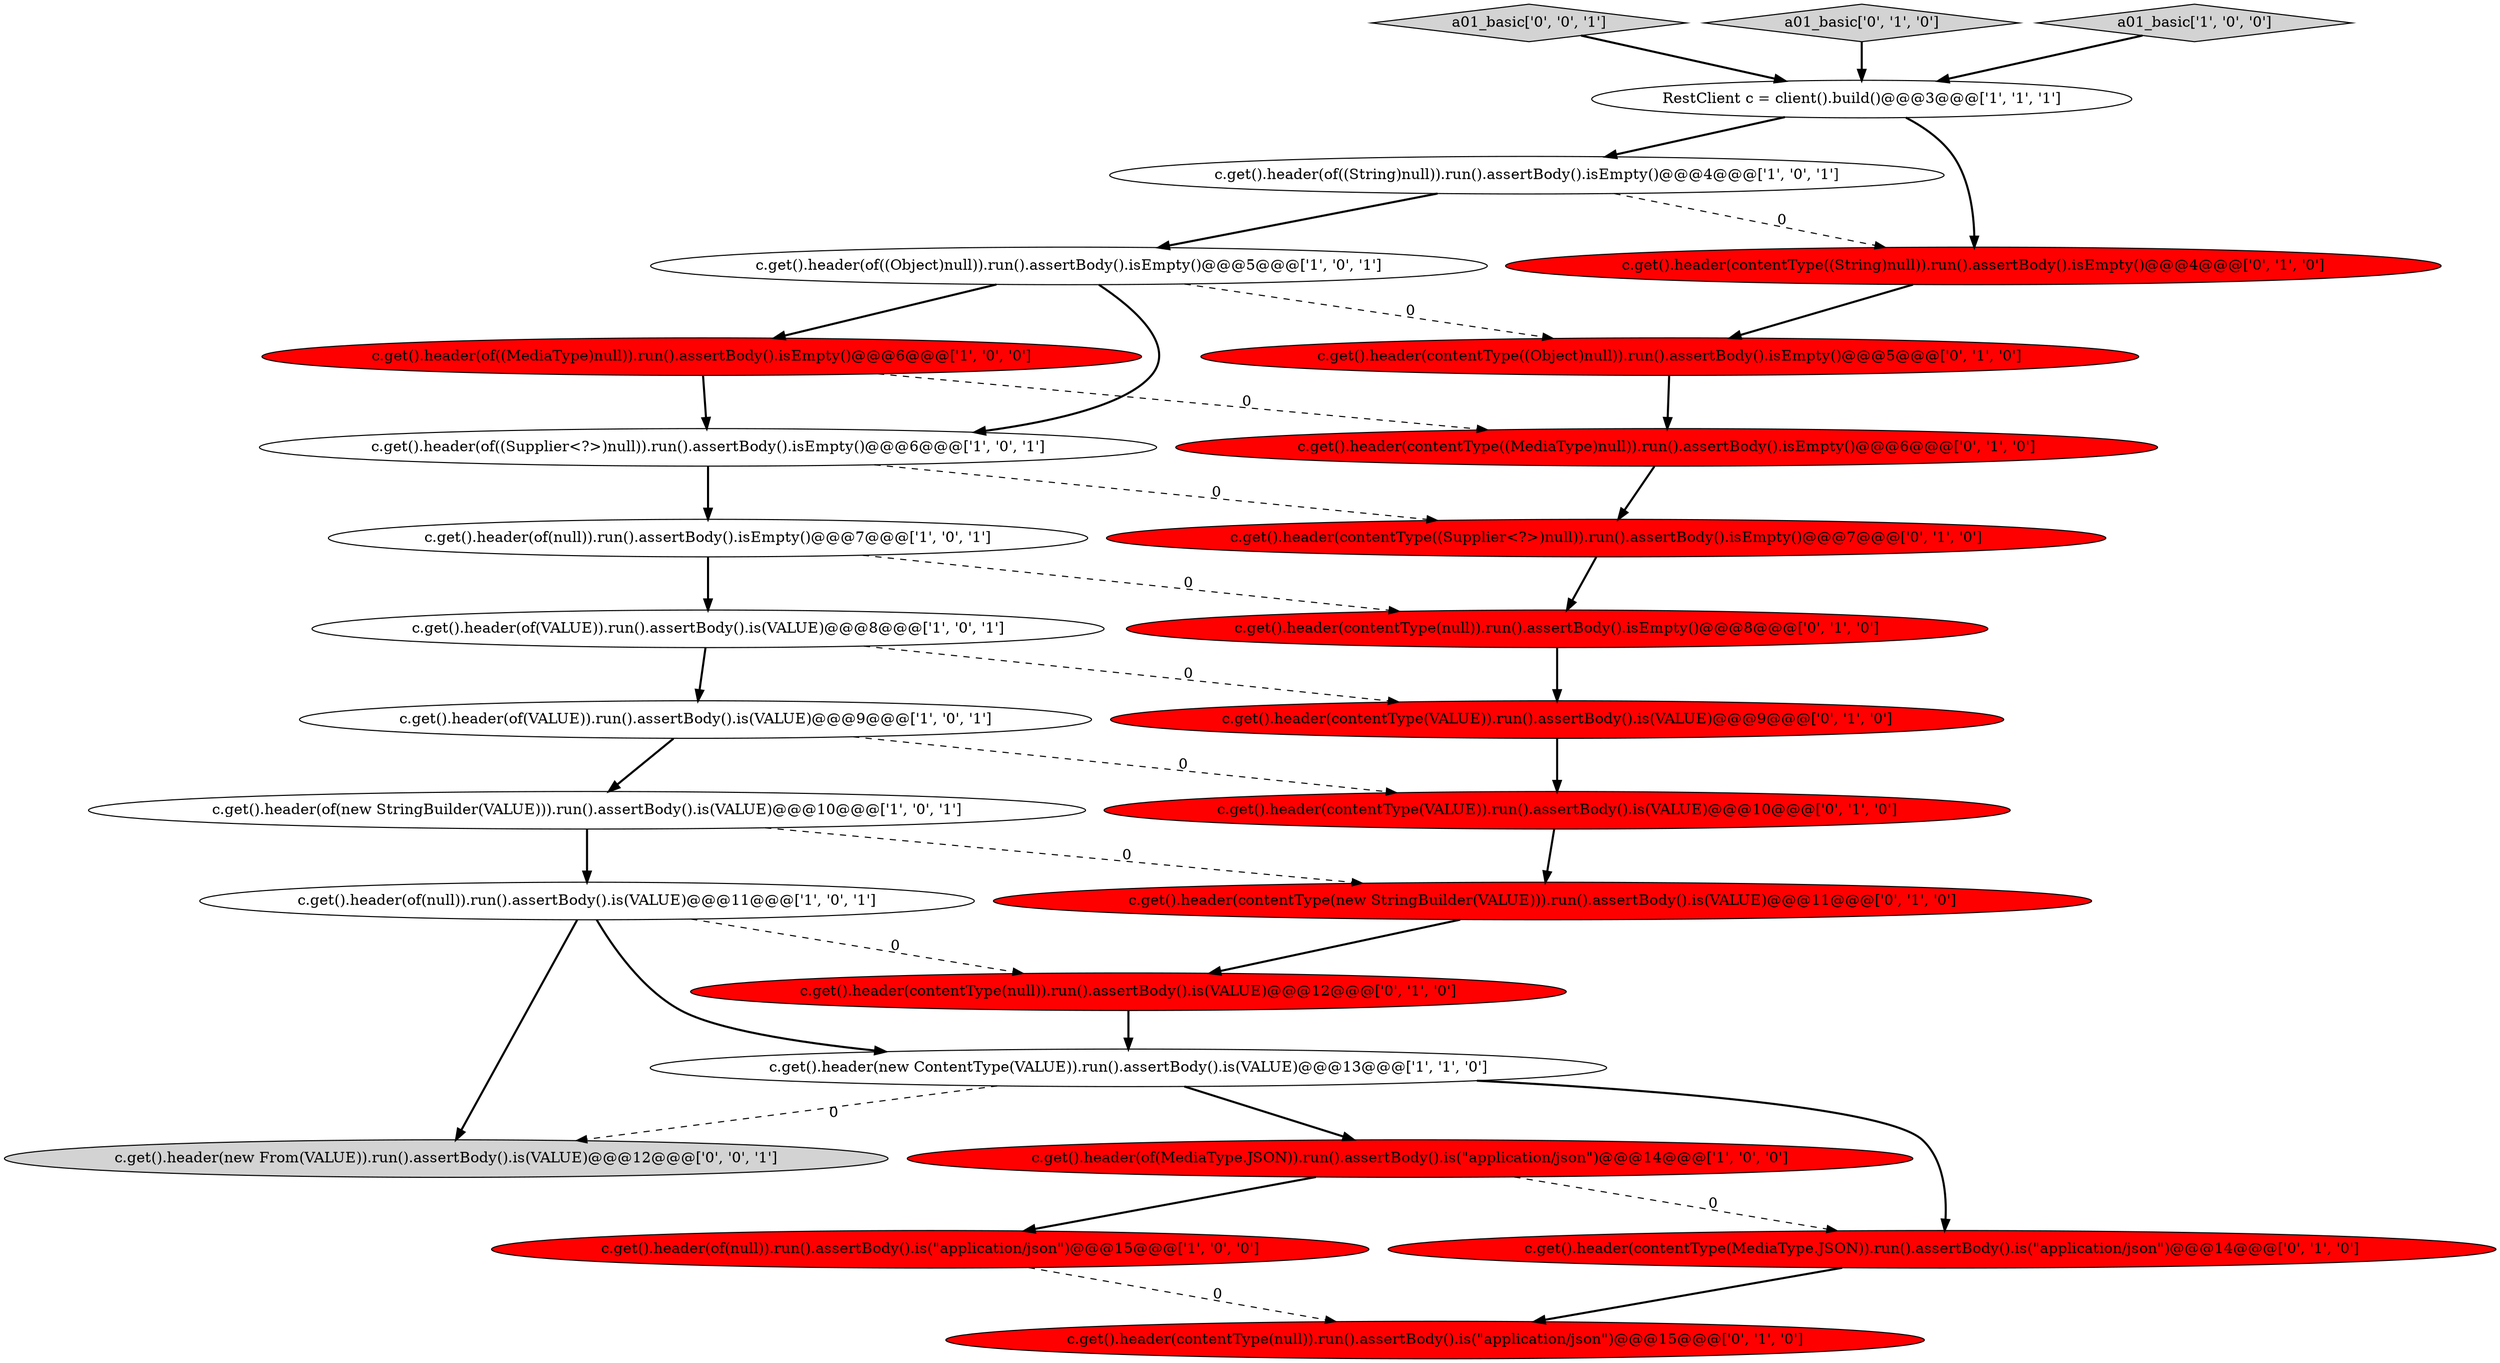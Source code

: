 digraph {
2 [style = filled, label = "c.get().header(of(VALUE)).run().assertBody().is(VALUE)@@@8@@@['1', '0', '1']", fillcolor = white, shape = ellipse image = "AAA0AAABBB1BBB"];
8 [style = filled, label = "c.get().header(of((Supplier<?>)null)).run().assertBody().isEmpty()@@@6@@@['1', '0', '1']", fillcolor = white, shape = ellipse image = "AAA0AAABBB1BBB"];
25 [style = filled, label = "c.get().header(contentType(VALUE)).run().assertBody().is(VALUE)@@@10@@@['0', '1', '0']", fillcolor = red, shape = ellipse image = "AAA1AAABBB2BBB"];
24 [style = filled, label = "c.get().header(contentType(VALUE)).run().assertBody().is(VALUE)@@@9@@@['0', '1', '0']", fillcolor = red, shape = ellipse image = "AAA1AAABBB2BBB"];
27 [style = filled, label = "a01_basic['0', '0', '1']", fillcolor = lightgray, shape = diamond image = "AAA0AAABBB3BBB"];
10 [style = filled, label = "c.get().header(of((MediaType)null)).run().assertBody().isEmpty()@@@6@@@['1', '0', '0']", fillcolor = red, shape = ellipse image = "AAA1AAABBB1BBB"];
16 [style = filled, label = "c.get().header(contentType(null)).run().assertBody().isEmpty()@@@8@@@['0', '1', '0']", fillcolor = red, shape = ellipse image = "AAA1AAABBB2BBB"];
14 [style = filled, label = "c.get().header(contentType((MediaType)null)).run().assertBody().isEmpty()@@@6@@@['0', '1', '0']", fillcolor = red, shape = ellipse image = "AAA1AAABBB2BBB"];
22 [style = filled, label = "c.get().header(contentType((Supplier<?>)null)).run().assertBody().isEmpty()@@@7@@@['0', '1', '0']", fillcolor = red, shape = ellipse image = "AAA1AAABBB2BBB"];
26 [style = filled, label = "c.get().header(new From(VALUE)).run().assertBody().is(VALUE)@@@12@@@['0', '0', '1']", fillcolor = lightgray, shape = ellipse image = "AAA0AAABBB3BBB"];
9 [style = filled, label = "c.get().header(of(VALUE)).run().assertBody().is(VALUE)@@@9@@@['1', '0', '1']", fillcolor = white, shape = ellipse image = "AAA0AAABBB1BBB"];
20 [style = filled, label = "a01_basic['0', '1', '0']", fillcolor = lightgray, shape = diamond image = "AAA0AAABBB2BBB"];
6 [style = filled, label = "RestClient c = client().build()@@@3@@@['1', '1', '1']", fillcolor = white, shape = ellipse image = "AAA0AAABBB1BBB"];
12 [style = filled, label = "c.get().header(of(null)).run().assertBody().is(VALUE)@@@11@@@['1', '0', '1']", fillcolor = white, shape = ellipse image = "AAA0AAABBB1BBB"];
5 [style = filled, label = "c.get().header(of(null)).run().assertBody().is(\"application/json\")@@@15@@@['1', '0', '0']", fillcolor = red, shape = ellipse image = "AAA1AAABBB1BBB"];
19 [style = filled, label = "c.get().header(contentType((String)null)).run().assertBody().isEmpty()@@@4@@@['0', '1', '0']", fillcolor = red, shape = ellipse image = "AAA1AAABBB2BBB"];
7 [style = filled, label = "c.get().header(of((String)null)).run().assertBody().isEmpty()@@@4@@@['1', '0', '1']", fillcolor = white, shape = ellipse image = "AAA0AAABBB1BBB"];
23 [style = filled, label = "c.get().header(contentType(null)).run().assertBody().is(VALUE)@@@12@@@['0', '1', '0']", fillcolor = red, shape = ellipse image = "AAA1AAABBB2BBB"];
15 [style = filled, label = "c.get().header(contentType((Object)null)).run().assertBody().isEmpty()@@@5@@@['0', '1', '0']", fillcolor = red, shape = ellipse image = "AAA1AAABBB2BBB"];
0 [style = filled, label = "c.get().header(of(MediaType.JSON)).run().assertBody().is(\"application/json\")@@@14@@@['1', '0', '0']", fillcolor = red, shape = ellipse image = "AAA1AAABBB1BBB"];
13 [style = filled, label = "c.get().header(new ContentType(VALUE)).run().assertBody().is(VALUE)@@@13@@@['1', '1', '0']", fillcolor = white, shape = ellipse image = "AAA0AAABBB1BBB"];
4 [style = filled, label = "a01_basic['1', '0', '0']", fillcolor = lightgray, shape = diamond image = "AAA0AAABBB1BBB"];
18 [style = filled, label = "c.get().header(contentType(new StringBuilder(VALUE))).run().assertBody().is(VALUE)@@@11@@@['0', '1', '0']", fillcolor = red, shape = ellipse image = "AAA1AAABBB2BBB"];
1 [style = filled, label = "c.get().header(of((Object)null)).run().assertBody().isEmpty()@@@5@@@['1', '0', '1']", fillcolor = white, shape = ellipse image = "AAA0AAABBB1BBB"];
17 [style = filled, label = "c.get().header(contentType(null)).run().assertBody().is(\"application/json\")@@@15@@@['0', '1', '0']", fillcolor = red, shape = ellipse image = "AAA1AAABBB2BBB"];
21 [style = filled, label = "c.get().header(contentType(MediaType.JSON)).run().assertBody().is(\"application/json\")@@@14@@@['0', '1', '0']", fillcolor = red, shape = ellipse image = "AAA1AAABBB2BBB"];
3 [style = filled, label = "c.get().header(of(new StringBuilder(VALUE))).run().assertBody().is(VALUE)@@@10@@@['1', '0', '1']", fillcolor = white, shape = ellipse image = "AAA0AAABBB1BBB"];
11 [style = filled, label = "c.get().header(of(null)).run().assertBody().isEmpty()@@@7@@@['1', '0', '1']", fillcolor = white, shape = ellipse image = "AAA0AAABBB1BBB"];
7->1 [style = bold, label=""];
1->8 [style = bold, label=""];
12->23 [style = dashed, label="0"];
18->23 [style = bold, label=""];
15->14 [style = bold, label=""];
4->6 [style = bold, label=""];
22->16 [style = bold, label=""];
11->16 [style = dashed, label="0"];
1->15 [style = dashed, label="0"];
16->24 [style = bold, label=""];
3->18 [style = dashed, label="0"];
25->18 [style = bold, label=""];
14->22 [style = bold, label=""];
6->19 [style = bold, label=""];
2->9 [style = bold, label=""];
3->12 [style = bold, label=""];
20->6 [style = bold, label=""];
12->26 [style = bold, label=""];
13->26 [style = dashed, label="0"];
27->6 [style = bold, label=""];
11->2 [style = bold, label=""];
8->22 [style = dashed, label="0"];
12->13 [style = bold, label=""];
5->17 [style = dashed, label="0"];
10->8 [style = bold, label=""];
7->19 [style = dashed, label="0"];
23->13 [style = bold, label=""];
0->21 [style = dashed, label="0"];
24->25 [style = bold, label=""];
9->25 [style = dashed, label="0"];
9->3 [style = bold, label=""];
13->0 [style = bold, label=""];
2->24 [style = dashed, label="0"];
19->15 [style = bold, label=""];
6->7 [style = bold, label=""];
13->21 [style = bold, label=""];
1->10 [style = bold, label=""];
8->11 [style = bold, label=""];
21->17 [style = bold, label=""];
10->14 [style = dashed, label="0"];
0->5 [style = bold, label=""];
}

